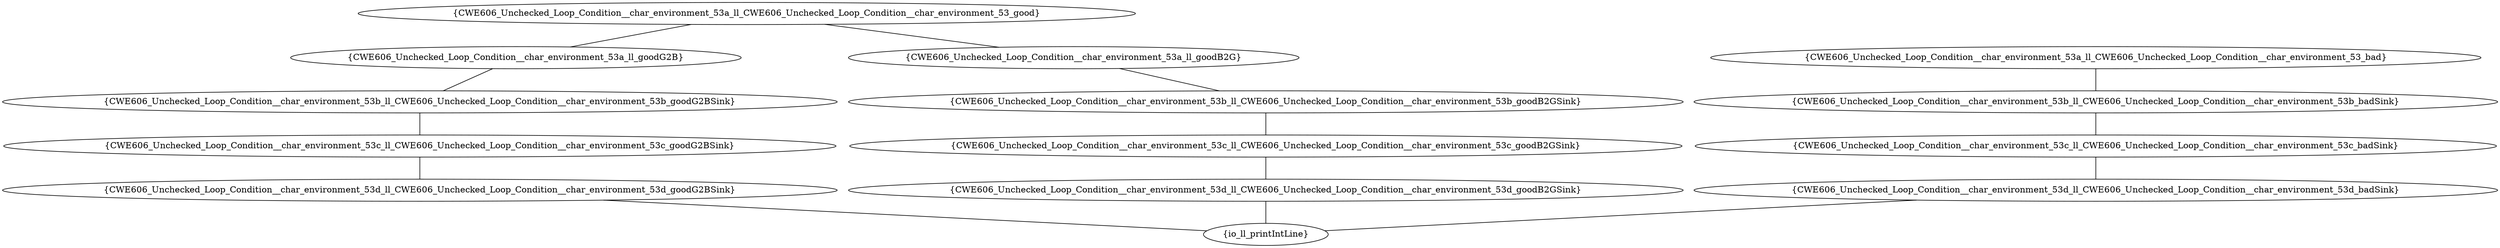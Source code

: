 graph "cg graph" {
CWE606_Unchecked_Loop_Condition__char_environment_53d_ll_CWE606_Unchecked_Loop_Condition__char_environment_53d_badSink [label="{CWE606_Unchecked_Loop_Condition__char_environment_53d_ll_CWE606_Unchecked_Loop_Condition__char_environment_53d_badSink}"];
io_ll_printIntLine [label="{io_ll_printIntLine}"];
CWE606_Unchecked_Loop_Condition__char_environment_53b_ll_CWE606_Unchecked_Loop_Condition__char_environment_53b_goodG2BSink [label="{CWE606_Unchecked_Loop_Condition__char_environment_53b_ll_CWE606_Unchecked_Loop_Condition__char_environment_53b_goodG2BSink}"];
CWE606_Unchecked_Loop_Condition__char_environment_53c_ll_CWE606_Unchecked_Loop_Condition__char_environment_53c_goodG2BSink [label="{CWE606_Unchecked_Loop_Condition__char_environment_53c_ll_CWE606_Unchecked_Loop_Condition__char_environment_53c_goodG2BSink}"];
CWE606_Unchecked_Loop_Condition__char_environment_53b_ll_CWE606_Unchecked_Loop_Condition__char_environment_53b_badSink [label="{CWE606_Unchecked_Loop_Condition__char_environment_53b_ll_CWE606_Unchecked_Loop_Condition__char_environment_53b_badSink}"];
CWE606_Unchecked_Loop_Condition__char_environment_53c_ll_CWE606_Unchecked_Loop_Condition__char_environment_53c_badSink [label="{CWE606_Unchecked_Loop_Condition__char_environment_53c_ll_CWE606_Unchecked_Loop_Condition__char_environment_53c_badSink}"];
CWE606_Unchecked_Loop_Condition__char_environment_53d_ll_CWE606_Unchecked_Loop_Condition__char_environment_53d_goodG2BSink [label="{CWE606_Unchecked_Loop_Condition__char_environment_53d_ll_CWE606_Unchecked_Loop_Condition__char_environment_53d_goodG2BSink}"];
CWE606_Unchecked_Loop_Condition__char_environment_53a_ll_goodG2B [label="{CWE606_Unchecked_Loop_Condition__char_environment_53a_ll_goodG2B}"];
CWE606_Unchecked_Loop_Condition__char_environment_53b_ll_CWE606_Unchecked_Loop_Condition__char_environment_53b_goodB2GSink [label="{CWE606_Unchecked_Loop_Condition__char_environment_53b_ll_CWE606_Unchecked_Loop_Condition__char_environment_53b_goodB2GSink}"];
CWE606_Unchecked_Loop_Condition__char_environment_53c_ll_CWE606_Unchecked_Loop_Condition__char_environment_53c_goodB2GSink [label="{CWE606_Unchecked_Loop_Condition__char_environment_53c_ll_CWE606_Unchecked_Loop_Condition__char_environment_53c_goodB2GSink}"];
CWE606_Unchecked_Loop_Condition__char_environment_53d_ll_CWE606_Unchecked_Loop_Condition__char_environment_53d_goodB2GSink [label="{CWE606_Unchecked_Loop_Condition__char_environment_53d_ll_CWE606_Unchecked_Loop_Condition__char_environment_53d_goodB2GSink}"];
CWE606_Unchecked_Loop_Condition__char_environment_53a_ll_CWE606_Unchecked_Loop_Condition__char_environment_53_good [label="{CWE606_Unchecked_Loop_Condition__char_environment_53a_ll_CWE606_Unchecked_Loop_Condition__char_environment_53_good}"];
CWE606_Unchecked_Loop_Condition__char_environment_53a_ll_goodB2G [label="{CWE606_Unchecked_Loop_Condition__char_environment_53a_ll_goodB2G}"];
CWE606_Unchecked_Loop_Condition__char_environment_53a_ll_CWE606_Unchecked_Loop_Condition__char_environment_53_bad [label="{CWE606_Unchecked_Loop_Condition__char_environment_53a_ll_CWE606_Unchecked_Loop_Condition__char_environment_53_bad}"];
CWE606_Unchecked_Loop_Condition__char_environment_53d_ll_CWE606_Unchecked_Loop_Condition__char_environment_53d_badSink -- io_ll_printIntLine;
CWE606_Unchecked_Loop_Condition__char_environment_53b_ll_CWE606_Unchecked_Loop_Condition__char_environment_53b_goodG2BSink -- CWE606_Unchecked_Loop_Condition__char_environment_53c_ll_CWE606_Unchecked_Loop_Condition__char_environment_53c_goodG2BSink;
CWE606_Unchecked_Loop_Condition__char_environment_53b_ll_CWE606_Unchecked_Loop_Condition__char_environment_53b_badSink -- CWE606_Unchecked_Loop_Condition__char_environment_53c_ll_CWE606_Unchecked_Loop_Condition__char_environment_53c_badSink;
CWE606_Unchecked_Loop_Condition__char_environment_53d_ll_CWE606_Unchecked_Loop_Condition__char_environment_53d_goodG2BSink -- io_ll_printIntLine;
CWE606_Unchecked_Loop_Condition__char_environment_53a_ll_goodG2B -- CWE606_Unchecked_Loop_Condition__char_environment_53b_ll_CWE606_Unchecked_Loop_Condition__char_environment_53b_goodG2BSink;
CWE606_Unchecked_Loop_Condition__char_environment_53b_ll_CWE606_Unchecked_Loop_Condition__char_environment_53b_goodB2GSink -- CWE606_Unchecked_Loop_Condition__char_environment_53c_ll_CWE606_Unchecked_Loop_Condition__char_environment_53c_goodB2GSink;
CWE606_Unchecked_Loop_Condition__char_environment_53c_ll_CWE606_Unchecked_Loop_Condition__char_environment_53c_badSink -- CWE606_Unchecked_Loop_Condition__char_environment_53d_ll_CWE606_Unchecked_Loop_Condition__char_environment_53d_badSink;
CWE606_Unchecked_Loop_Condition__char_environment_53c_ll_CWE606_Unchecked_Loop_Condition__char_environment_53c_goodB2GSink -- CWE606_Unchecked_Loop_Condition__char_environment_53d_ll_CWE606_Unchecked_Loop_Condition__char_environment_53d_goodB2GSink;
CWE606_Unchecked_Loop_Condition__char_environment_53a_ll_CWE606_Unchecked_Loop_Condition__char_environment_53_good -- CWE606_Unchecked_Loop_Condition__char_environment_53a_ll_goodG2B;
CWE606_Unchecked_Loop_Condition__char_environment_53a_ll_CWE606_Unchecked_Loop_Condition__char_environment_53_good -- CWE606_Unchecked_Loop_Condition__char_environment_53a_ll_goodB2G;
CWE606_Unchecked_Loop_Condition__char_environment_53a_ll_CWE606_Unchecked_Loop_Condition__char_environment_53_bad -- CWE606_Unchecked_Loop_Condition__char_environment_53b_ll_CWE606_Unchecked_Loop_Condition__char_environment_53b_badSink;
CWE606_Unchecked_Loop_Condition__char_environment_53d_ll_CWE606_Unchecked_Loop_Condition__char_environment_53d_goodB2GSink -- io_ll_printIntLine;
CWE606_Unchecked_Loop_Condition__char_environment_53c_ll_CWE606_Unchecked_Loop_Condition__char_environment_53c_goodG2BSink -- CWE606_Unchecked_Loop_Condition__char_environment_53d_ll_CWE606_Unchecked_Loop_Condition__char_environment_53d_goodG2BSink;
CWE606_Unchecked_Loop_Condition__char_environment_53a_ll_goodB2G -- CWE606_Unchecked_Loop_Condition__char_environment_53b_ll_CWE606_Unchecked_Loop_Condition__char_environment_53b_goodB2GSink;
}
